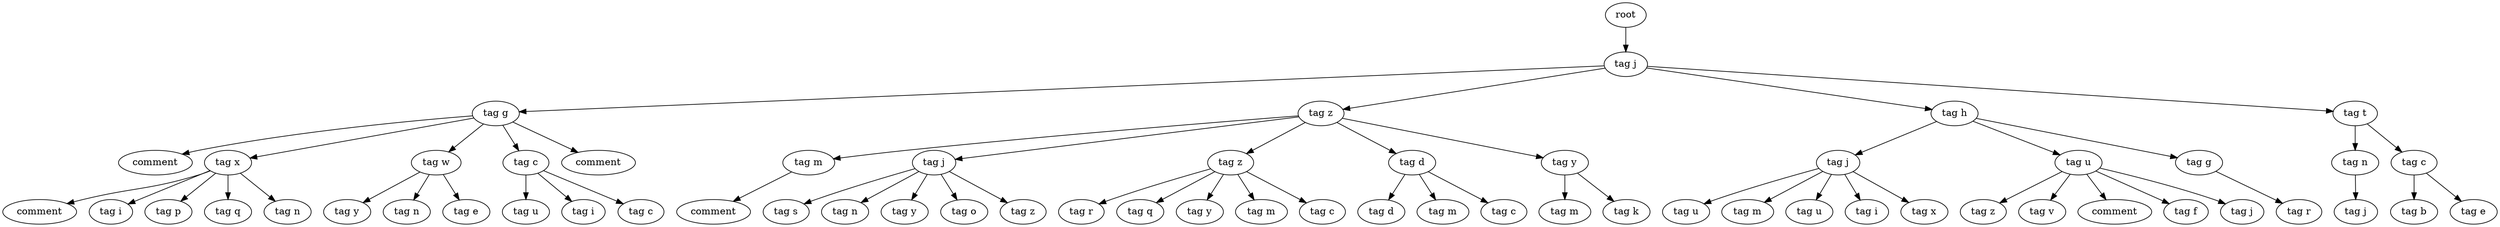 digraph Tree{
0[label="root"];
0->00
00[label="tag j"];
00->000
000[label="tag g"];
000->0000
0000[label="comment"];
000->0001
0001[label="tag x"];
0001->00010
00010[label="comment"];
0001->00011
00011[label="tag i"];
0001->00012
00012[label="tag p"];
0001->00013
00013[label="tag q"];
0001->00014
00014[label="tag n"];
000->0002
0002[label="tag w"];
0002->00020
00020[label="tag y"];
0002->00021
00021[label="tag n"];
0002->00022
00022[label="tag e"];
000->0003
0003[label="tag c"];
0003->00030
00030[label="tag u"];
0003->00031
00031[label="tag i"];
0003->00032
00032[label="tag c"];
000->0004
0004[label="comment"];
00->001
001[label="tag z"];
001->0010
0010[label="tag m"];
0010->00100
00100[label="comment"];
001->0011
0011[label="tag j"];
0011->00110
00110[label="tag s"];
0011->00111
00111[label="tag n"];
0011->00112
00112[label="tag y"];
0011->00113
00113[label="tag o"];
0011->00114
00114[label="tag z"];
001->0012
0012[label="tag z"];
0012->00120
00120[label="tag r"];
0012->00121
00121[label="tag q"];
0012->00122
00122[label="tag y"];
0012->00123
00123[label="tag m"];
0012->00124
00124[label="tag c"];
001->0013
0013[label="tag d"];
0013->00130
00130[label="tag d"];
0013->00131
00131[label="tag m"];
0013->00132
00132[label="tag c"];
001->0014
0014[label="tag y"];
0014->00140
00140[label="tag m"];
0014->00141
00141[label="tag k"];
00->002
002[label="tag h"];
002->0020
0020[label="tag j"];
0020->00200
00200[label="tag u"];
0020->00201
00201[label="tag m"];
0020->00202
00202[label="tag u"];
0020->00203
00203[label="tag i"];
0020->00204
00204[label="tag x"];
002->0021
0021[label="tag u"];
0021->00210
00210[label="tag z"];
0021->00211
00211[label="tag v"];
0021->00212
00212[label="comment"];
0021->00213
00213[label="tag f"];
0021->00214
00214[label="tag j"];
002->0022
0022[label="tag g"];
0022->00220
00220[label="tag r"];
00->003
003[label="tag t"];
003->0030
0030[label="tag n"];
0030->00300
00300[label="tag j"];
003->0031
0031[label="tag c"];
0031->00310
00310[label="tag b"];
0031->00311
00311[label="tag e"];
}
